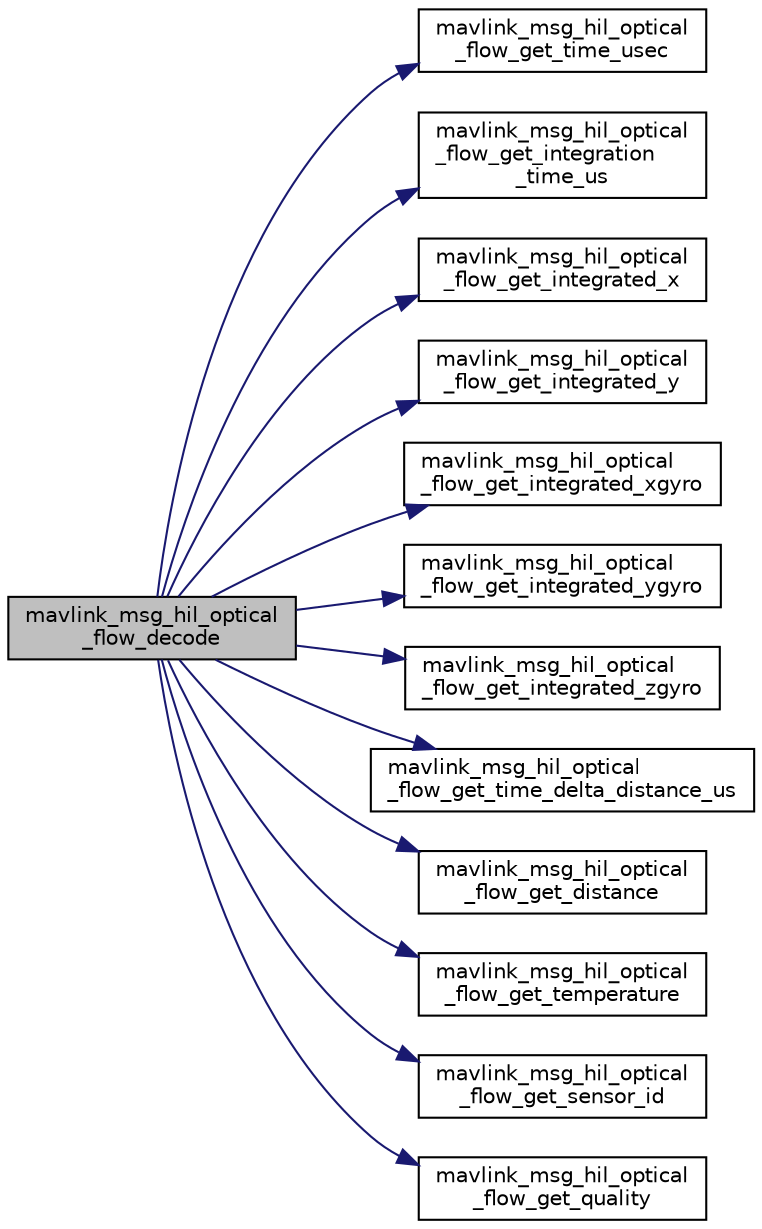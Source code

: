 digraph "mavlink_msg_hil_optical_flow_decode"
{
 // INTERACTIVE_SVG=YES
  edge [fontname="Helvetica",fontsize="10",labelfontname="Helvetica",labelfontsize="10"];
  node [fontname="Helvetica",fontsize="10",shape=record];
  rankdir="LR";
  Node1 [label="mavlink_msg_hil_optical\l_flow_decode",height=0.2,width=0.4,color="black", fillcolor="grey75", style="filled" fontcolor="black"];
  Node1 -> Node2 [color="midnightblue",fontsize="10",style="solid",fontname="Helvetica"];
  Node2 [label="mavlink_msg_hil_optical\l_flow_get_time_usec",height=0.2,width=0.4,color="black", fillcolor="white", style="filled",URL="$mavlink__msg__hil__optical__flow_8h.html#abd282bb5bcd0baba2af94df0d7ee02dc",tooltip="Send a hil_optical_flow message. "];
  Node1 -> Node3 [color="midnightblue",fontsize="10",style="solid",fontname="Helvetica"];
  Node3 [label="mavlink_msg_hil_optical\l_flow_get_integration\l_time_us",height=0.2,width=0.4,color="black", fillcolor="white", style="filled",URL="$mavlink__msg__hil__optical__flow_8h.html#a459ff309986a46b0a9439a52163dc921",tooltip="Get field integration_time_us from hil_optical_flow message. "];
  Node1 -> Node4 [color="midnightblue",fontsize="10",style="solid",fontname="Helvetica"];
  Node4 [label="mavlink_msg_hil_optical\l_flow_get_integrated_x",height=0.2,width=0.4,color="black", fillcolor="white", style="filled",URL="$mavlink__msg__hil__optical__flow_8h.html#a01b622381beade9ef2a643477cc0ba5c",tooltip="Get field integrated_x from hil_optical_flow message. "];
  Node1 -> Node5 [color="midnightblue",fontsize="10",style="solid",fontname="Helvetica"];
  Node5 [label="mavlink_msg_hil_optical\l_flow_get_integrated_y",height=0.2,width=0.4,color="black", fillcolor="white", style="filled",URL="$mavlink__msg__hil__optical__flow_8h.html#a8f78323e3bfdf73e153851f50a359a94",tooltip="Get field integrated_y from hil_optical_flow message. "];
  Node1 -> Node6 [color="midnightblue",fontsize="10",style="solid",fontname="Helvetica"];
  Node6 [label="mavlink_msg_hil_optical\l_flow_get_integrated_xgyro",height=0.2,width=0.4,color="black", fillcolor="white", style="filled",URL="$mavlink__msg__hil__optical__flow_8h.html#af22d0ee9a84b24c2e6a736c7c3f6d0f5",tooltip="Get field integrated_xgyro from hil_optical_flow message. "];
  Node1 -> Node7 [color="midnightblue",fontsize="10",style="solid",fontname="Helvetica"];
  Node7 [label="mavlink_msg_hil_optical\l_flow_get_integrated_ygyro",height=0.2,width=0.4,color="black", fillcolor="white", style="filled",URL="$mavlink__msg__hil__optical__flow_8h.html#a3046c7a6f8310e4a436793b70fe81145",tooltip="Get field integrated_ygyro from hil_optical_flow message. "];
  Node1 -> Node8 [color="midnightblue",fontsize="10",style="solid",fontname="Helvetica"];
  Node8 [label="mavlink_msg_hil_optical\l_flow_get_integrated_zgyro",height=0.2,width=0.4,color="black", fillcolor="white", style="filled",URL="$mavlink__msg__hil__optical__flow_8h.html#accd3033b1f0dc63335d07ff856315877",tooltip="Get field integrated_zgyro from hil_optical_flow message. "];
  Node1 -> Node9 [color="midnightblue",fontsize="10",style="solid",fontname="Helvetica"];
  Node9 [label="mavlink_msg_hil_optical\l_flow_get_time_delta_distance_us",height=0.2,width=0.4,color="black", fillcolor="white", style="filled",URL="$mavlink__msg__hil__optical__flow_8h.html#aaa82f0fa69a8f55ea97b4322e0880adc",tooltip="Get field time_delta_distance_us from hil_optical_flow message. "];
  Node1 -> Node10 [color="midnightblue",fontsize="10",style="solid",fontname="Helvetica"];
  Node10 [label="mavlink_msg_hil_optical\l_flow_get_distance",height=0.2,width=0.4,color="black", fillcolor="white", style="filled",URL="$mavlink__msg__hil__optical__flow_8h.html#a94fd34a186d254fd9fda39adf4ca4dcb",tooltip="Get field distance from hil_optical_flow message. "];
  Node1 -> Node11 [color="midnightblue",fontsize="10",style="solid",fontname="Helvetica"];
  Node11 [label="mavlink_msg_hil_optical\l_flow_get_temperature",height=0.2,width=0.4,color="black", fillcolor="white", style="filled",URL="$mavlink__msg__hil__optical__flow_8h.html#af5cafbc2ca20d142de9636306dc110d1",tooltip="Get field temperature from hil_optical_flow message. "];
  Node1 -> Node12 [color="midnightblue",fontsize="10",style="solid",fontname="Helvetica"];
  Node12 [label="mavlink_msg_hil_optical\l_flow_get_sensor_id",height=0.2,width=0.4,color="black", fillcolor="white", style="filled",URL="$mavlink__msg__hil__optical__flow_8h.html#abe2c2f7c5b40028af9832f3229164254",tooltip="Get field sensor_id from hil_optical_flow message. "];
  Node1 -> Node13 [color="midnightblue",fontsize="10",style="solid",fontname="Helvetica"];
  Node13 [label="mavlink_msg_hil_optical\l_flow_get_quality",height=0.2,width=0.4,color="black", fillcolor="white", style="filled",URL="$mavlink__msg__hil__optical__flow_8h.html#a2131af9d9d046675761dec63e6afac7f",tooltip="Get field quality from hil_optical_flow message. "];
}
